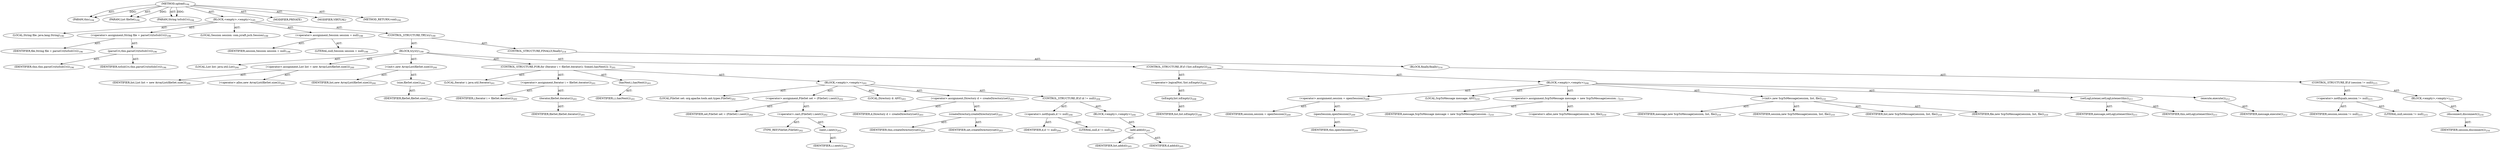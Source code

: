 digraph "upload" {  
"111669149702" [label = <(METHOD,upload)<SUB>194</SUB>> ]
"115964116997" [label = <(PARAM,this)<SUB>194</SUB>> ]
"115964117007" [label = <(PARAM,List fileSet)<SUB>194</SUB>> ]
"115964117008" [label = <(PARAM,String toSshUri)<SUB>194</SUB>> ]
"25769803805" [label = <(BLOCK,&lt;empty&gt;,&lt;empty&gt;)<SUB>195</SUB>> ]
"94489280521" [label = <(LOCAL,String file: java.lang.String)<SUB>196</SUB>> ]
"30064771165" [label = <(&lt;operator&gt;.assignment,String file = parseUri(toSshUri))<SUB>196</SUB>> ]
"68719476829" [label = <(IDENTIFIER,file,String file = parseUri(toSshUri))<SUB>196</SUB>> ]
"30064771166" [label = <(parseUri,this.parseUri(toSshUri))<SUB>196</SUB>> ]
"68719476753" [label = <(IDENTIFIER,this,this.parseUri(toSshUri))<SUB>196</SUB>> ]
"68719476830" [label = <(IDENTIFIER,toSshUri,this.parseUri(toSshUri))<SUB>196</SUB>> ]
"94489280522" [label = <(LOCAL,Session session: com.jcraft.jsch.Session)<SUB>198</SUB>> ]
"30064771167" [label = <(&lt;operator&gt;.assignment,Session session = null)<SUB>198</SUB>> ]
"68719476831" [label = <(IDENTIFIER,session,Session session = null)<SUB>198</SUB>> ]
"90194313237" [label = <(LITERAL,null,Session session = null)<SUB>198</SUB>> ]
"47244640275" [label = <(CONTROL_STRUCTURE,TRY,try)<SUB>199</SUB>> ]
"25769803806" [label = <(BLOCK,try,try)<SUB>199</SUB>> ]
"94489280523" [label = <(LOCAL,List list: java.util.List)<SUB>200</SUB>> ]
"30064771168" [label = <(&lt;operator&gt;.assignment,List list = new ArrayList(fileSet.size()))<SUB>200</SUB>> ]
"68719476832" [label = <(IDENTIFIER,list,List list = new ArrayList(fileSet.size()))<SUB>200</SUB>> ]
"30064771169" [label = <(&lt;operator&gt;.alloc,new ArrayList(fileSet.size()))<SUB>200</SUB>> ]
"30064771170" [label = <(&lt;init&gt;,new ArrayList(fileSet.size()))<SUB>200</SUB>> ]
"68719476833" [label = <(IDENTIFIER,list,new ArrayList(fileSet.size()))<SUB>200</SUB>> ]
"30064771171" [label = <(size,fileSet.size())<SUB>200</SUB>> ]
"68719476834" [label = <(IDENTIFIER,fileSet,fileSet.size())<SUB>200</SUB>> ]
"47244640276" [label = <(CONTROL_STRUCTURE,FOR,for (Iterator i = fileSet.iterator(); Some(i.hasNext()); ))<SUB>201</SUB>> ]
"94489280524" [label = <(LOCAL,Iterator i: java.util.Iterator)<SUB>201</SUB>> ]
"30064771172" [label = <(&lt;operator&gt;.assignment,Iterator i = fileSet.iterator())<SUB>201</SUB>> ]
"68719476835" [label = <(IDENTIFIER,i,Iterator i = fileSet.iterator())<SUB>201</SUB>> ]
"30064771173" [label = <(iterator,fileSet.iterator())<SUB>201</SUB>> ]
"68719476836" [label = <(IDENTIFIER,fileSet,fileSet.iterator())<SUB>201</SUB>> ]
"30064771174" [label = <(hasNext,i.hasNext())<SUB>201</SUB>> ]
"68719476837" [label = <(IDENTIFIER,i,i.hasNext())<SUB>201</SUB>> ]
"25769803807" [label = <(BLOCK,&lt;empty&gt;,&lt;empty&gt;)<SUB>201</SUB>> ]
"94489280525" [label = <(LOCAL,FileSet set: org.apache.tools.ant.types.FileSet)<SUB>202</SUB>> ]
"30064771175" [label = <(&lt;operator&gt;.assignment,FileSet set = (FileSet) i.next())<SUB>202</SUB>> ]
"68719476838" [label = <(IDENTIFIER,set,FileSet set = (FileSet) i.next())<SUB>202</SUB>> ]
"30064771176" [label = <(&lt;operator&gt;.cast,(FileSet) i.next())<SUB>202</SUB>> ]
"180388626432" [label = <(TYPE_REF,FileSet,FileSet)<SUB>202</SUB>> ]
"30064771177" [label = <(next,i.next())<SUB>202</SUB>> ]
"68719476839" [label = <(IDENTIFIER,i,i.next())<SUB>202</SUB>> ]
"94489280526" [label = <(LOCAL,Directory d: ANY)<SUB>203</SUB>> ]
"30064771178" [label = <(&lt;operator&gt;.assignment,Directory d = createDirectory(set))<SUB>203</SUB>> ]
"68719476840" [label = <(IDENTIFIER,d,Directory d = createDirectory(set))<SUB>203</SUB>> ]
"30064771179" [label = <(createDirectory,createDirectory(set))<SUB>203</SUB>> ]
"68719476754" [label = <(IDENTIFIER,this,createDirectory(set))<SUB>203</SUB>> ]
"68719476841" [label = <(IDENTIFIER,set,createDirectory(set))<SUB>203</SUB>> ]
"47244640277" [label = <(CONTROL_STRUCTURE,IF,if (d != null))<SUB>204</SUB>> ]
"30064771180" [label = <(&lt;operator&gt;.notEquals,d != null)<SUB>204</SUB>> ]
"68719476842" [label = <(IDENTIFIER,d,d != null)<SUB>204</SUB>> ]
"90194313238" [label = <(LITERAL,null,d != null)<SUB>204</SUB>> ]
"25769803808" [label = <(BLOCK,&lt;empty&gt;,&lt;empty&gt;)<SUB>204</SUB>> ]
"30064771181" [label = <(add,add(d))<SUB>205</SUB>> ]
"68719476843" [label = <(IDENTIFIER,list,add(d))<SUB>205</SUB>> ]
"68719476844" [label = <(IDENTIFIER,d,add(d))<SUB>205</SUB>> ]
"47244640278" [label = <(CONTROL_STRUCTURE,IF,if (!list.isEmpty()))<SUB>208</SUB>> ]
"30064771182" [label = <(&lt;operator&gt;.logicalNot,!list.isEmpty())<SUB>208</SUB>> ]
"30064771183" [label = <(isEmpty,list.isEmpty())<SUB>208</SUB>> ]
"68719476845" [label = <(IDENTIFIER,list,list.isEmpty())<SUB>208</SUB>> ]
"25769803809" [label = <(BLOCK,&lt;empty&gt;,&lt;empty&gt;)<SUB>208</SUB>> ]
"30064771184" [label = <(&lt;operator&gt;.assignment,session = openSession())<SUB>209</SUB>> ]
"68719476846" [label = <(IDENTIFIER,session,session = openSession())<SUB>209</SUB>> ]
"30064771185" [label = <(openSession,openSession())<SUB>209</SUB>> ]
"68719476755" [label = <(IDENTIFIER,this,openSession())<SUB>209</SUB>> ]
"94489280527" [label = <(LOCAL,ScpToMessage message: ANY)<SUB>210</SUB>> ]
"30064771186" [label = <(&lt;operator&gt;.assignment,ScpToMessage message = new ScpToMessage(session...)<SUB>210</SUB>> ]
"68719476847" [label = <(IDENTIFIER,message,ScpToMessage message = new ScpToMessage(session...)<SUB>210</SUB>> ]
"30064771187" [label = <(&lt;operator&gt;.alloc,new ScpToMessage(session, list, file))<SUB>210</SUB>> ]
"30064771188" [label = <(&lt;init&gt;,new ScpToMessage(session, list, file))<SUB>210</SUB>> ]
"68719476848" [label = <(IDENTIFIER,message,new ScpToMessage(session, list, file))<SUB>210</SUB>> ]
"68719476849" [label = <(IDENTIFIER,session,new ScpToMessage(session, list, file))<SUB>210</SUB>> ]
"68719476850" [label = <(IDENTIFIER,list,new ScpToMessage(session, list, file))<SUB>210</SUB>> ]
"68719476851" [label = <(IDENTIFIER,file,new ScpToMessage(session, list, file))<SUB>210</SUB>> ]
"30064771189" [label = <(setLogListener,setLogListener(this))<SUB>211</SUB>> ]
"68719476852" [label = <(IDENTIFIER,message,setLogListener(this))<SUB>211</SUB>> ]
"68719476756" [label = <(IDENTIFIER,this,setLogListener(this))<SUB>211</SUB>> ]
"30064771190" [label = <(execute,execute())<SUB>212</SUB>> ]
"68719476853" [label = <(IDENTIFIER,message,execute())<SUB>212</SUB>> ]
"47244640279" [label = <(CONTROL_STRUCTURE,FINALLY,finally)<SUB>214</SUB>> ]
"25769803810" [label = <(BLOCK,finally,finally)<SUB>214</SUB>> ]
"47244640280" [label = <(CONTROL_STRUCTURE,IF,if (session != null))<SUB>215</SUB>> ]
"30064771191" [label = <(&lt;operator&gt;.notEquals,session != null)<SUB>215</SUB>> ]
"68719476854" [label = <(IDENTIFIER,session,session != null)<SUB>215</SUB>> ]
"90194313239" [label = <(LITERAL,null,session != null)<SUB>215</SUB>> ]
"25769803811" [label = <(BLOCK,&lt;empty&gt;,&lt;empty&gt;)<SUB>215</SUB>> ]
"30064771192" [label = <(disconnect,disconnect())<SUB>216</SUB>> ]
"68719476855" [label = <(IDENTIFIER,session,disconnect())<SUB>216</SUB>> ]
"133143986191" [label = <(MODIFIER,PRIVATE)> ]
"133143986192" [label = <(MODIFIER,VIRTUAL)> ]
"128849018886" [label = <(METHOD_RETURN,void)<SUB>194</SUB>> ]
  "111669149702" -> "115964116997"  [ label = "AST: "] 
  "111669149702" -> "115964117007"  [ label = "AST: "] 
  "111669149702" -> "115964117008"  [ label = "AST: "] 
  "111669149702" -> "25769803805"  [ label = "AST: "] 
  "111669149702" -> "133143986191"  [ label = "AST: "] 
  "111669149702" -> "133143986192"  [ label = "AST: "] 
  "111669149702" -> "128849018886"  [ label = "AST: "] 
  "25769803805" -> "94489280521"  [ label = "AST: "] 
  "25769803805" -> "30064771165"  [ label = "AST: "] 
  "25769803805" -> "94489280522"  [ label = "AST: "] 
  "25769803805" -> "30064771167"  [ label = "AST: "] 
  "25769803805" -> "47244640275"  [ label = "AST: "] 
  "30064771165" -> "68719476829"  [ label = "AST: "] 
  "30064771165" -> "30064771166"  [ label = "AST: "] 
  "30064771166" -> "68719476753"  [ label = "AST: "] 
  "30064771166" -> "68719476830"  [ label = "AST: "] 
  "30064771167" -> "68719476831"  [ label = "AST: "] 
  "30064771167" -> "90194313237"  [ label = "AST: "] 
  "47244640275" -> "25769803806"  [ label = "AST: "] 
  "47244640275" -> "47244640279"  [ label = "AST: "] 
  "25769803806" -> "94489280523"  [ label = "AST: "] 
  "25769803806" -> "30064771168"  [ label = "AST: "] 
  "25769803806" -> "30064771170"  [ label = "AST: "] 
  "25769803806" -> "47244640276"  [ label = "AST: "] 
  "25769803806" -> "47244640278"  [ label = "AST: "] 
  "30064771168" -> "68719476832"  [ label = "AST: "] 
  "30064771168" -> "30064771169"  [ label = "AST: "] 
  "30064771170" -> "68719476833"  [ label = "AST: "] 
  "30064771170" -> "30064771171"  [ label = "AST: "] 
  "30064771171" -> "68719476834"  [ label = "AST: "] 
  "47244640276" -> "94489280524"  [ label = "AST: "] 
  "47244640276" -> "30064771172"  [ label = "AST: "] 
  "47244640276" -> "30064771174"  [ label = "AST: "] 
  "47244640276" -> "25769803807"  [ label = "AST: "] 
  "30064771172" -> "68719476835"  [ label = "AST: "] 
  "30064771172" -> "30064771173"  [ label = "AST: "] 
  "30064771173" -> "68719476836"  [ label = "AST: "] 
  "30064771174" -> "68719476837"  [ label = "AST: "] 
  "25769803807" -> "94489280525"  [ label = "AST: "] 
  "25769803807" -> "30064771175"  [ label = "AST: "] 
  "25769803807" -> "94489280526"  [ label = "AST: "] 
  "25769803807" -> "30064771178"  [ label = "AST: "] 
  "25769803807" -> "47244640277"  [ label = "AST: "] 
  "30064771175" -> "68719476838"  [ label = "AST: "] 
  "30064771175" -> "30064771176"  [ label = "AST: "] 
  "30064771176" -> "180388626432"  [ label = "AST: "] 
  "30064771176" -> "30064771177"  [ label = "AST: "] 
  "30064771177" -> "68719476839"  [ label = "AST: "] 
  "30064771178" -> "68719476840"  [ label = "AST: "] 
  "30064771178" -> "30064771179"  [ label = "AST: "] 
  "30064771179" -> "68719476754"  [ label = "AST: "] 
  "30064771179" -> "68719476841"  [ label = "AST: "] 
  "47244640277" -> "30064771180"  [ label = "AST: "] 
  "47244640277" -> "25769803808"  [ label = "AST: "] 
  "30064771180" -> "68719476842"  [ label = "AST: "] 
  "30064771180" -> "90194313238"  [ label = "AST: "] 
  "25769803808" -> "30064771181"  [ label = "AST: "] 
  "30064771181" -> "68719476843"  [ label = "AST: "] 
  "30064771181" -> "68719476844"  [ label = "AST: "] 
  "47244640278" -> "30064771182"  [ label = "AST: "] 
  "47244640278" -> "25769803809"  [ label = "AST: "] 
  "30064771182" -> "30064771183"  [ label = "AST: "] 
  "30064771183" -> "68719476845"  [ label = "AST: "] 
  "25769803809" -> "30064771184"  [ label = "AST: "] 
  "25769803809" -> "94489280527"  [ label = "AST: "] 
  "25769803809" -> "30064771186"  [ label = "AST: "] 
  "25769803809" -> "30064771188"  [ label = "AST: "] 
  "25769803809" -> "30064771189"  [ label = "AST: "] 
  "25769803809" -> "30064771190"  [ label = "AST: "] 
  "30064771184" -> "68719476846"  [ label = "AST: "] 
  "30064771184" -> "30064771185"  [ label = "AST: "] 
  "30064771185" -> "68719476755"  [ label = "AST: "] 
  "30064771186" -> "68719476847"  [ label = "AST: "] 
  "30064771186" -> "30064771187"  [ label = "AST: "] 
  "30064771188" -> "68719476848"  [ label = "AST: "] 
  "30064771188" -> "68719476849"  [ label = "AST: "] 
  "30064771188" -> "68719476850"  [ label = "AST: "] 
  "30064771188" -> "68719476851"  [ label = "AST: "] 
  "30064771189" -> "68719476852"  [ label = "AST: "] 
  "30064771189" -> "68719476756"  [ label = "AST: "] 
  "30064771190" -> "68719476853"  [ label = "AST: "] 
  "47244640279" -> "25769803810"  [ label = "AST: "] 
  "25769803810" -> "47244640280"  [ label = "AST: "] 
  "47244640280" -> "30064771191"  [ label = "AST: "] 
  "47244640280" -> "25769803811"  [ label = "AST: "] 
  "30064771191" -> "68719476854"  [ label = "AST: "] 
  "30064771191" -> "90194313239"  [ label = "AST: "] 
  "25769803811" -> "30064771192"  [ label = "AST: "] 
  "30064771192" -> "68719476855"  [ label = "AST: "] 
  "111669149702" -> "115964116997"  [ label = "DDG: "] 
  "111669149702" -> "115964117007"  [ label = "DDG: "] 
  "111669149702" -> "115964117008"  [ label = "DDG: "] 
}
